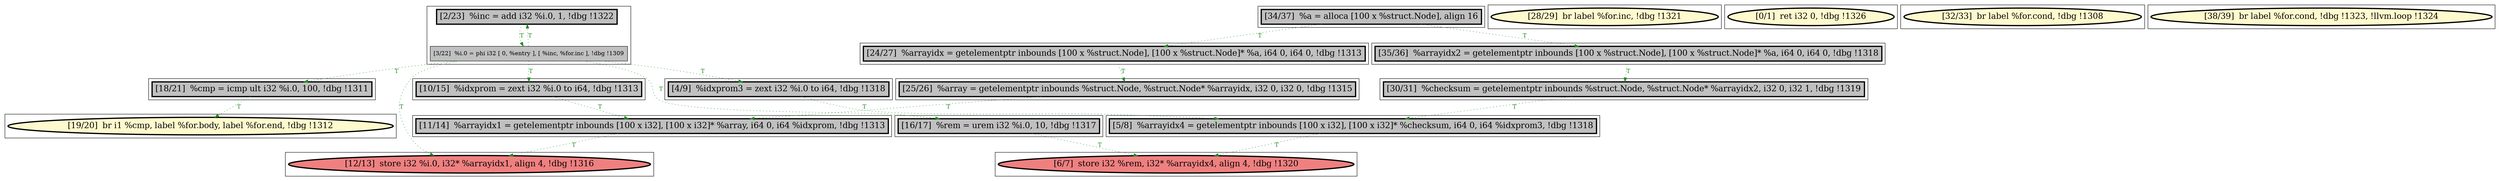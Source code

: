 
digraph G {



node105->node106 [style=dotted,color=forestgreen,label="T",fontcolor=forestgreen ]
node110->node109 [style=dotted,color=forestgreen,label="T",fontcolor=forestgreen ]
node98->node96 [style=dotted,color=forestgreen,label="T",fontcolor=forestgreen ]
node108->node105 [style=dotted,color=forestgreen,label="T",fontcolor=forestgreen ]
node96->node95 [style=dotted,color=forestgreen,label="T",fontcolor=forestgreen ]
node103->node107 [style=dotted,color=forestgreen,label="T",fontcolor=forestgreen ]
node109->node100 [style=dotted,color=forestgreen,label="T",fontcolor=forestgreen ]
node112->node95 [style=dotted,color=forestgreen,label="T",fontcolor=forestgreen ]
node100->node96 [style=dotted,color=forestgreen,label="T",fontcolor=forestgreen ]
node107->node108 [style=dotted,color=forestgreen,label="T",fontcolor=forestgreen ]
node113->node105 [style=dotted,color=forestgreen,label="T",fontcolor=forestgreen ]
node111->node99 [style=dotted,color=forestgreen,label="T",fontcolor=forestgreen ]
node109->node111 [style=dotted,color=forestgreen,label="T",fontcolor=forestgreen ]
node109->node113 [style=dotted,color=forestgreen,label="T",fontcolor=forestgreen ]
node109->node112 [style=dotted,color=forestgreen,label="T",fontcolor=forestgreen ]
node109->node110 [style=dotted,color=forestgreen,label="T",fontcolor=forestgreen ]
node103->node101 [style=dotted,color=forestgreen,label="T",fontcolor=forestgreen ]
node101->node98 [style=dotted,color=forestgreen,label="T",fontcolor=forestgreen ]
node109->node106 [style=dotted,color=forestgreen,label="T",fontcolor=forestgreen ]


subgraph cluster18 {


node113 [penwidth=3.0,fontsize=20,fillcolor=grey,label="[10/15]  %idxprom = zext i32 %i.0 to i64, !dbg !1313",shape=rectangle,style=filled ]



}

subgraph cluster16 {


node111 [penwidth=3.0,fontsize=20,fillcolor=grey,label="[18/21]  %cmp = icmp ult i32 %i.0, 100, !dbg !1311",shape=rectangle,style=filled ]



}

subgraph cluster17 {


node112 [penwidth=3.0,fontsize=20,fillcolor=grey,label="[16/17]  %rem = urem i32 %i.0, 10, !dbg !1317",shape=rectangle,style=filled ]



}

subgraph cluster4 {


node98 [penwidth=3.0,fontsize=20,fillcolor=grey,label="[30/31]  %checksum = getelementptr inbounds %struct.Node, %struct.Node* %arrayidx2, i32 0, i32 1, !dbg !1319",shape=rectangle,style=filled ]



}

subgraph cluster3 {


node97 [penwidth=3.0,fontsize=20,fillcolor=lemonchiffon,label="[28/29]  br label %for.inc, !dbg !1321",shape=ellipse,style=filled ]



}

subgraph cluster2 {


node96 [penwidth=3.0,fontsize=20,fillcolor=grey,label="[5/8]  %arrayidx4 = getelementptr inbounds [100 x i32], [100 x i32]* %checksum, i64 0, i64 %idxprom3, !dbg !1318",shape=rectangle,style=filled ]



}

subgraph cluster1 {


node95 [penwidth=3.0,fontsize=20,fillcolor=lightcoral,label="[6/7]  store i32 %rem, i32* %arrayidx4, align 4, !dbg !1320",shape=ellipse,style=filled ]



}

subgraph cluster12 {


node106 [penwidth=3.0,fontsize=20,fillcolor=lightcoral,label="[12/13]  store i32 %i.0, i32* %arrayidx1, align 4, !dbg !1316",shape=ellipse,style=filled ]



}

subgraph cluster5 {


node99 [penwidth=3.0,fontsize=20,fillcolor=lemonchiffon,label="[19/20]  br i1 %cmp, label %for.body, label %for.end, !dbg !1312",shape=ellipse,style=filled ]



}

subgraph cluster0 {


node94 [penwidth=3.0,fontsize=20,fillcolor=lemonchiffon,label="[0/1]  ret i32 0, !dbg !1326",shape=ellipse,style=filled ]



}

subgraph cluster6 {


node100 [penwidth=3.0,fontsize=20,fillcolor=grey,label="[4/9]  %idxprom3 = zext i32 %i.0 to i64, !dbg !1318",shape=rectangle,style=filled ]



}

subgraph cluster14 {


node108 [penwidth=3.0,fontsize=20,fillcolor=grey,label="[25/26]  %array = getelementptr inbounds %struct.Node, %struct.Node* %arrayidx, i32 0, i32 0, !dbg !1315",shape=rectangle,style=filled ]



}

subgraph cluster7 {


node101 [penwidth=3.0,fontsize=20,fillcolor=grey,label="[35/36]  %arrayidx2 = getelementptr inbounds [100 x %struct.Node], [100 x %struct.Node]* %a, i64 0, i64 0, !dbg !1318",shape=rectangle,style=filled ]



}

subgraph cluster8 {


node102 [penwidth=3.0,fontsize=20,fillcolor=lemonchiffon,label="[32/33]  br label %for.cond, !dbg !1308",shape=ellipse,style=filled ]



}

subgraph cluster9 {


node103 [penwidth=3.0,fontsize=20,fillcolor=grey,label="[34/37]  %a = alloca [100 x %struct.Node], align 16",shape=rectangle,style=filled ]



}

subgraph cluster10 {


node104 [penwidth=3.0,fontsize=20,fillcolor=lemonchiffon,label="[38/39]  br label %for.cond, !dbg !1323, !llvm.loop !1324",shape=ellipse,style=filled ]



}

subgraph cluster11 {


node105 [penwidth=3.0,fontsize=20,fillcolor=grey,label="[11/14]  %arrayidx1 = getelementptr inbounds [100 x i32], [100 x i32]* %array, i64 0, i64 %idxprom, !dbg !1313",shape=rectangle,style=filled ]



}

subgraph cluster13 {


node107 [penwidth=3.0,fontsize=20,fillcolor=grey,label="[24/27]  %arrayidx = getelementptr inbounds [100 x %struct.Node], [100 x %struct.Node]* %a, i64 0, i64 0, !dbg !1313",shape=rectangle,style=filled ]



}

subgraph cluster15 {


node110 [penwidth=3.0,fontsize=20,fillcolor=grey,label="[2/23]  %inc = add i32 %i.0, 1, !dbg !1322",shape=rectangle,style=filled ]
node109 [fillcolor=grey,label="[3/22]  %i.0 = phi i32 [ 0, %entry ], [ %inc, %for.inc ], !dbg !1309",shape=rectangle,style=filled ]



}

}
